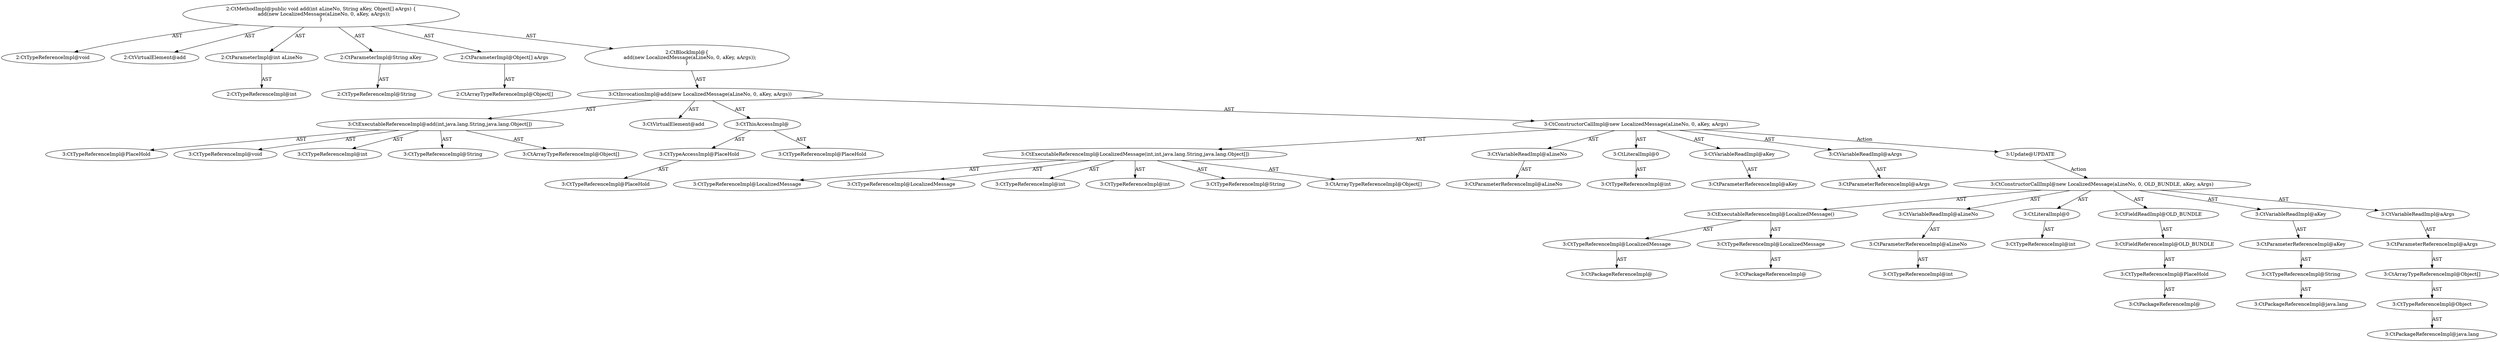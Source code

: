 digraph "add#?,int,String,Object[]" {
0 [label="2:CtTypeReferenceImpl@void" shape=ellipse]
1 [label="2:CtVirtualElement@add" shape=ellipse]
2 [label="2:CtParameterImpl@int aLineNo" shape=ellipse]
3 [label="2:CtTypeReferenceImpl@int" shape=ellipse]
4 [label="2:CtParameterImpl@String aKey" shape=ellipse]
5 [label="2:CtTypeReferenceImpl@String" shape=ellipse]
6 [label="2:CtParameterImpl@Object[] aArgs" shape=ellipse]
7 [label="2:CtArrayTypeReferenceImpl@Object[]" shape=ellipse]
8 [label="3:CtExecutableReferenceImpl@add(int,java.lang.String,java.lang.Object[])" shape=ellipse]
9 [label="3:CtTypeReferenceImpl@PlaceHold" shape=ellipse]
10 [label="3:CtTypeReferenceImpl@void" shape=ellipse]
11 [label="3:CtTypeReferenceImpl@int" shape=ellipse]
12 [label="3:CtTypeReferenceImpl@String" shape=ellipse]
13 [label="3:CtArrayTypeReferenceImpl@Object[]" shape=ellipse]
14 [label="3:CtVirtualElement@add" shape=ellipse]
15 [label="3:CtTypeAccessImpl@PlaceHold" shape=ellipse]
16 [label="3:CtTypeReferenceImpl@PlaceHold" shape=ellipse]
17 [label="3:CtThisAccessImpl@" shape=ellipse]
18 [label="3:CtTypeReferenceImpl@PlaceHold" shape=ellipse]
19 [label="3:CtExecutableReferenceImpl@LocalizedMessage(int,int,java.lang.String,java.lang.Object[])" shape=ellipse]
20 [label="3:CtTypeReferenceImpl@LocalizedMessage" shape=ellipse]
21 [label="3:CtTypeReferenceImpl@LocalizedMessage" shape=ellipse]
22 [label="3:CtTypeReferenceImpl@int" shape=ellipse]
23 [label="3:CtTypeReferenceImpl@int" shape=ellipse]
24 [label="3:CtTypeReferenceImpl@String" shape=ellipse]
25 [label="3:CtArrayTypeReferenceImpl@Object[]" shape=ellipse]
26 [label="3:CtVariableReadImpl@aLineNo" shape=ellipse]
27 [label="3:CtParameterReferenceImpl@aLineNo" shape=ellipse]
28 [label="3:CtLiteralImpl@0" shape=ellipse]
29 [label="3:CtTypeReferenceImpl@int" shape=ellipse]
30 [label="3:CtVariableReadImpl@aKey" shape=ellipse]
31 [label="3:CtParameterReferenceImpl@aKey" shape=ellipse]
32 [label="3:CtVariableReadImpl@aArgs" shape=ellipse]
33 [label="3:CtParameterReferenceImpl@aArgs" shape=ellipse]
34 [label="3:CtConstructorCallImpl@new LocalizedMessage(aLineNo, 0, aKey, aArgs)" shape=ellipse]
35 [label="3:CtInvocationImpl@add(new LocalizedMessage(aLineNo, 0, aKey, aArgs))" shape=ellipse]
36 [label="2:CtBlockImpl@\{
    add(new LocalizedMessage(aLineNo, 0, aKey, aArgs));
\}" shape=ellipse]
37 [label="2:CtMethodImpl@public void add(int aLineNo, String aKey, Object[] aArgs) \{
    add(new LocalizedMessage(aLineNo, 0, aKey, aArgs));
\}" shape=ellipse]
38 [label="3:Update@UPDATE" shape=ellipse]
39 [label="3:CtPackageReferenceImpl@" shape=ellipse]
40 [label="3:CtTypeReferenceImpl@LocalizedMessage" shape=ellipse]
41 [label="3:CtPackageReferenceImpl@" shape=ellipse]
42 [label="3:CtTypeReferenceImpl@LocalizedMessage" shape=ellipse]
43 [label="3:CtExecutableReferenceImpl@LocalizedMessage()" shape=ellipse]
44 [label="3:CtTypeReferenceImpl@int" shape=ellipse]
45 [label="3:CtParameterReferenceImpl@aLineNo" shape=ellipse]
46 [label="3:CtVariableReadImpl@aLineNo" shape=ellipse]
47 [label="3:CtTypeReferenceImpl@int" shape=ellipse]
48 [label="3:CtLiteralImpl@0" shape=ellipse]
49 [label="3:CtPackageReferenceImpl@" shape=ellipse]
50 [label="3:CtTypeReferenceImpl@PlaceHold" shape=ellipse]
51 [label="3:CtFieldReferenceImpl@OLD_BUNDLE" shape=ellipse]
52 [label="3:CtFieldReadImpl@OLD_BUNDLE" shape=ellipse]
53 [label="3:CtPackageReferenceImpl@java.lang" shape=ellipse]
54 [label="3:CtTypeReferenceImpl@String" shape=ellipse]
55 [label="3:CtParameterReferenceImpl@aKey" shape=ellipse]
56 [label="3:CtVariableReadImpl@aKey" shape=ellipse]
57 [label="3:CtPackageReferenceImpl@java.lang" shape=ellipse]
58 [label="3:CtTypeReferenceImpl@Object" shape=ellipse]
59 [label="3:CtArrayTypeReferenceImpl@Object[]" shape=ellipse]
60 [label="3:CtParameterReferenceImpl@aArgs" shape=ellipse]
61 [label="3:CtVariableReadImpl@aArgs" shape=ellipse]
62 [label="3:CtConstructorCallImpl@new LocalizedMessage(aLineNo, 0, OLD_BUNDLE, aKey, aArgs)" shape=ellipse]
2 -> 3 [label="AST"];
4 -> 5 [label="AST"];
6 -> 7 [label="AST"];
8 -> 9 [label="AST"];
8 -> 10 [label="AST"];
8 -> 11 [label="AST"];
8 -> 12 [label="AST"];
8 -> 13 [label="AST"];
15 -> 16 [label="AST"];
17 -> 18 [label="AST"];
17 -> 15 [label="AST"];
19 -> 20 [label="AST"];
19 -> 21 [label="AST"];
19 -> 22 [label="AST"];
19 -> 23 [label="AST"];
19 -> 24 [label="AST"];
19 -> 25 [label="AST"];
26 -> 27 [label="AST"];
28 -> 29 [label="AST"];
30 -> 31 [label="AST"];
32 -> 33 [label="AST"];
34 -> 19 [label="AST"];
34 -> 26 [label="AST"];
34 -> 28 [label="AST"];
34 -> 30 [label="AST"];
34 -> 32 [label="AST"];
34 -> 38 [label="Action"];
35 -> 14 [label="AST"];
35 -> 17 [label="AST"];
35 -> 8 [label="AST"];
35 -> 34 [label="AST"];
36 -> 35 [label="AST"];
37 -> 1 [label="AST"];
37 -> 0 [label="AST"];
37 -> 2 [label="AST"];
37 -> 4 [label="AST"];
37 -> 6 [label="AST"];
37 -> 36 [label="AST"];
38 -> 62 [label="Action"];
40 -> 39 [label="AST"];
42 -> 41 [label="AST"];
43 -> 40 [label="AST"];
43 -> 42 [label="AST"];
45 -> 44 [label="AST"];
46 -> 45 [label="AST"];
48 -> 47 [label="AST"];
50 -> 49 [label="AST"];
51 -> 50 [label="AST"];
52 -> 51 [label="AST"];
54 -> 53 [label="AST"];
55 -> 54 [label="AST"];
56 -> 55 [label="AST"];
58 -> 57 [label="AST"];
59 -> 58 [label="AST"];
60 -> 59 [label="AST"];
61 -> 60 [label="AST"];
62 -> 43 [label="AST"];
62 -> 46 [label="AST"];
62 -> 48 [label="AST"];
62 -> 52 [label="AST"];
62 -> 56 [label="AST"];
62 -> 61 [label="AST"];
}